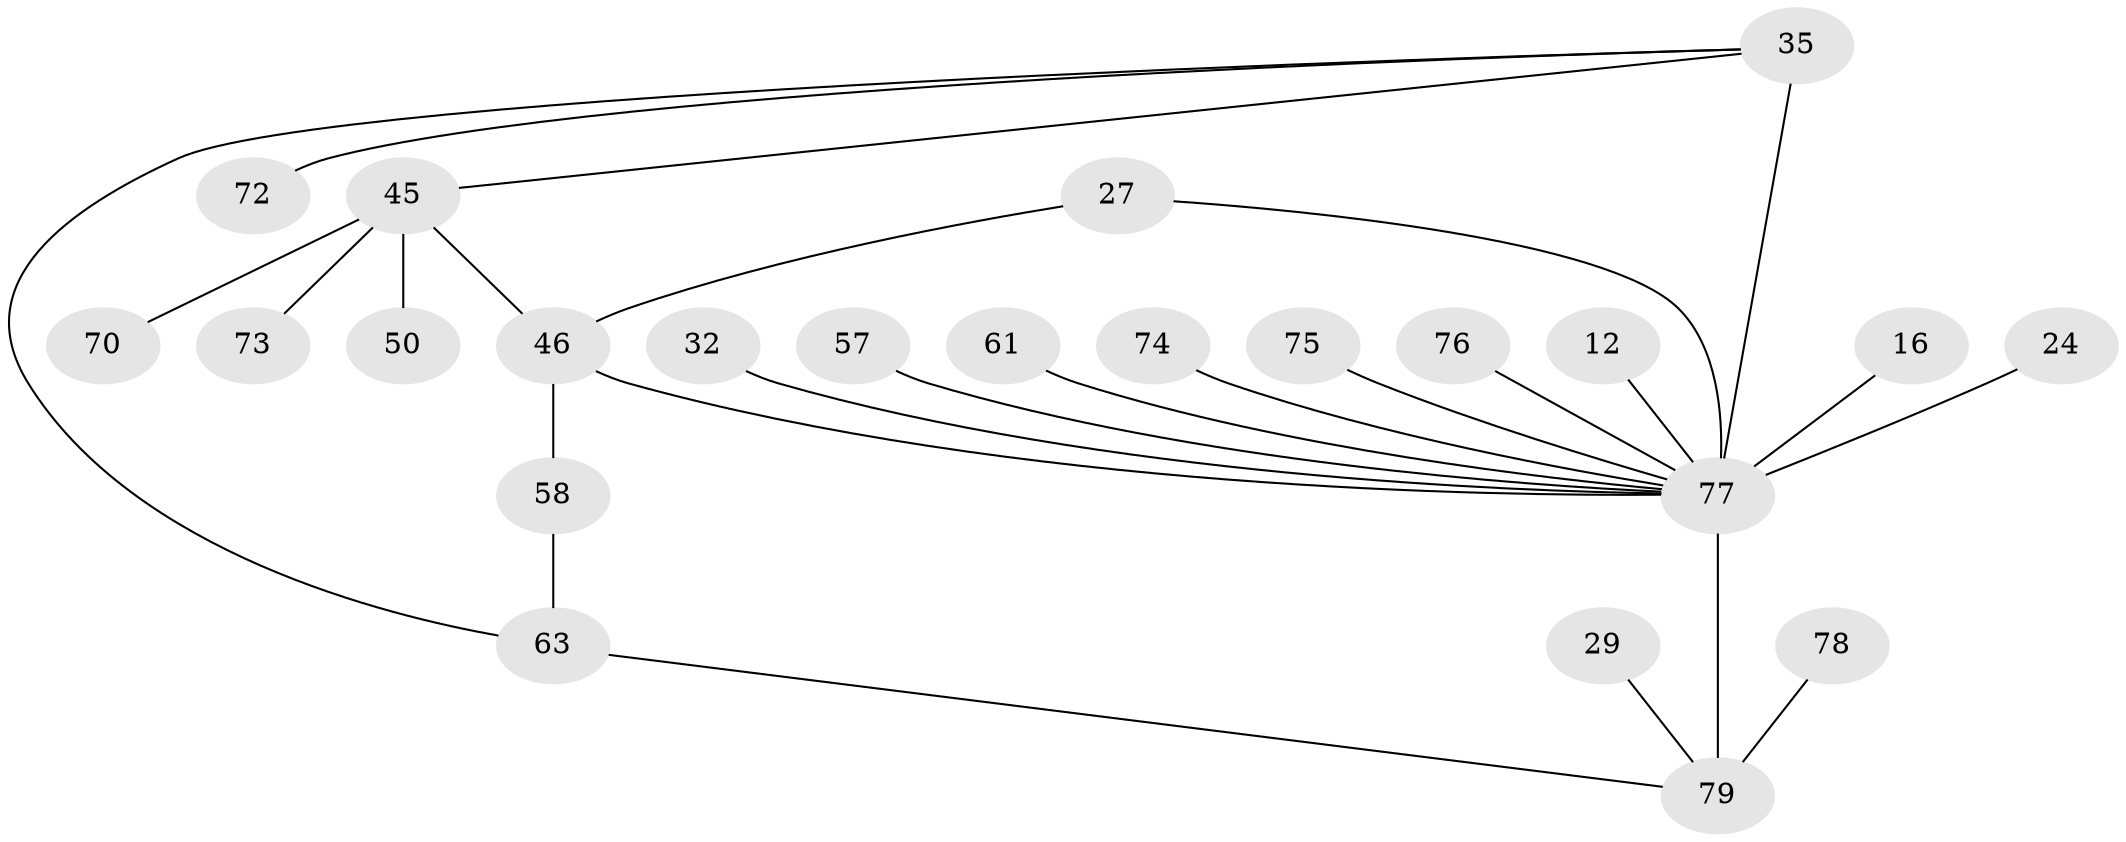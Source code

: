 // original degree distribution, {10: 0.012658227848101266, 6: 0.02531645569620253, 4: 0.16455696202531644, 5: 0.08860759493670886, 2: 0.31645569620253167, 7: 0.02531645569620253, 3: 0.16455696202531644, 1: 0.20253164556962025}
// Generated by graph-tools (version 1.1) at 2025/46/03/04/25 21:46:05]
// undirected, 23 vertices, 26 edges
graph export_dot {
graph [start="1"]
  node [color=gray90,style=filled];
  12;
  16;
  24 [super="+19"];
  27 [super="+13"];
  29;
  32;
  35 [super="+17+9+33"];
  45 [super="+40"];
  46 [super="+26+20+37"];
  50;
  57;
  58;
  61;
  63 [super="+44"];
  70;
  72 [super="+30"];
  73 [super="+66"];
  74 [super="+65"];
  75;
  76;
  77 [super="+53+67+34+54+71+64+55+10"];
  78;
  79 [super="+69+62+41+68"];
  12 -- 77;
  16 -- 77;
  24 -- 77;
  27 -- 46 [weight=2];
  27 -- 77 [weight=2];
  29 -- 79;
  32 -- 77;
  35 -- 63 [weight=2];
  35 -- 72;
  35 -- 45;
  35 -- 77 [weight=11];
  45 -- 70;
  45 -- 73 [weight=2];
  45 -- 46;
  45 -- 50;
  46 -- 58;
  46 -- 77 [weight=3];
  57 -- 77;
  58 -- 63;
  61 -- 77;
  63 -- 79 [weight=2];
  74 -- 77 [weight=2];
  75 -- 77;
  76 -- 77;
  77 -- 79 [weight=13];
  78 -- 79;
}
